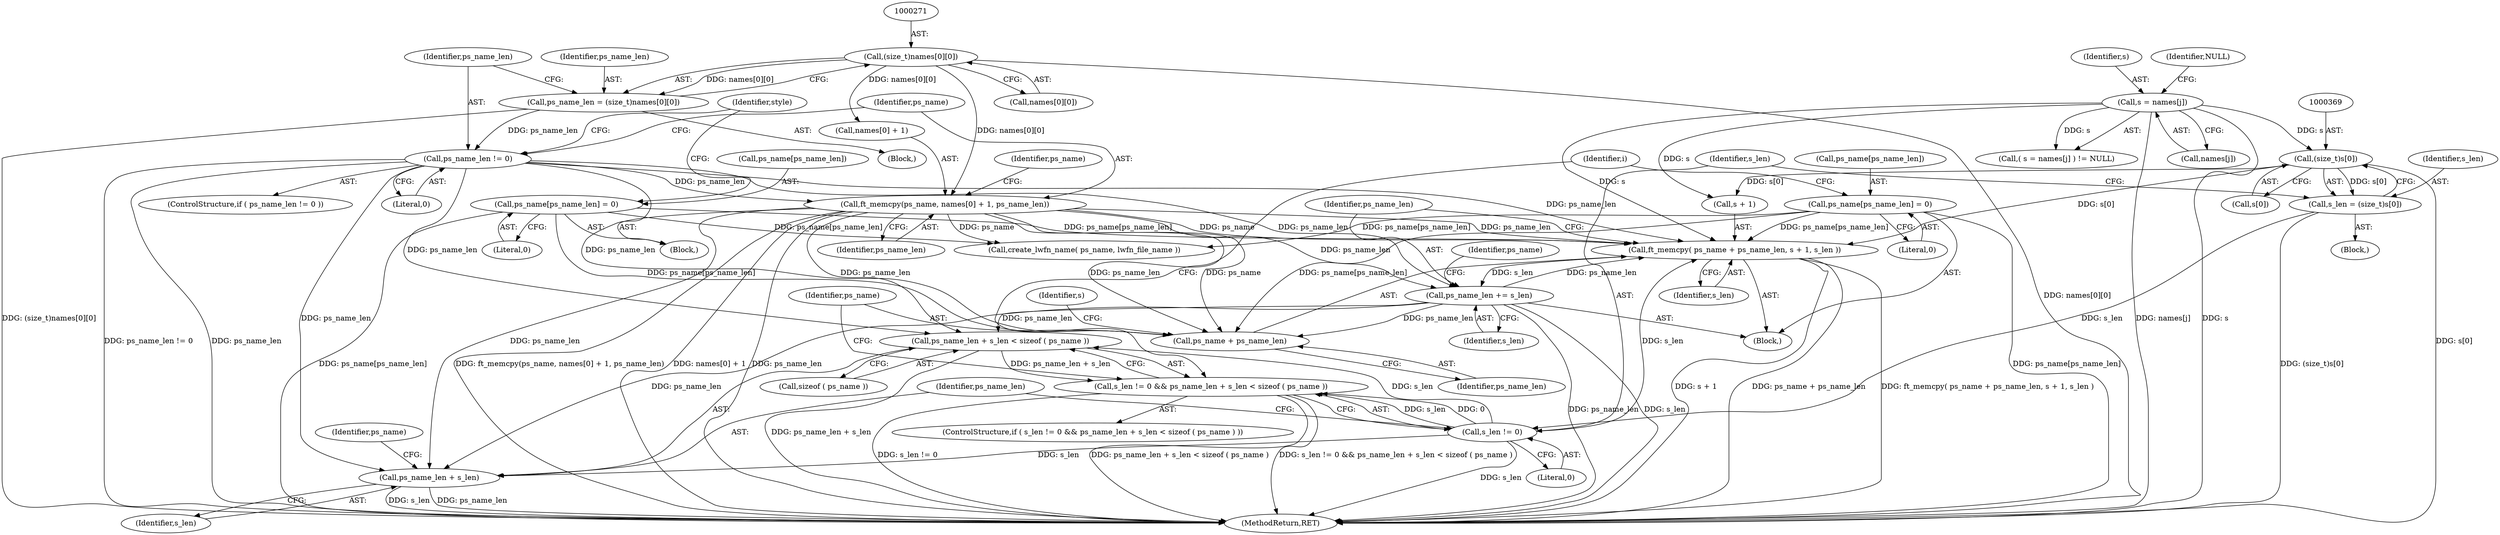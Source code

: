 digraph "0_savannah_18a8f0d9943369449bc4de92d411c78fb08d616c@API" {
"1000385" [label="(Call,ft_memcpy( ps_name + ps_name_len, s + 1, s_len ))"];
"1000396" [label="(Call,ps_name[ps_name_len] = 0)"];
"1000295" [label="(Call,ps_name[ps_name_len] = 0)"];
"1000282" [label="(Call,ft_memcpy(ps_name, names[0] + 1, ps_name_len))"];
"1000270" [label="(Call,(size_t)names[0][0])"];
"1000278" [label="(Call,ps_name_len != 0)"];
"1000268" [label="(Call,ps_name_len = (size_t)names[0][0])"];
"1000393" [label="(Call,ps_name_len += s_len)"];
"1000385" [label="(Call,ft_memcpy( ps_name + ps_name_len, s + 1, s_len ))"];
"1000368" [label="(Call,(size_t)s[0])"];
"1000358" [label="(Call,s = names[j])"];
"1000375" [label="(Call,s_len != 0)"];
"1000366" [label="(Call,s_len = (size_t)s[0])"];
"1000378" [label="(Call,ps_name_len + s_len < sizeof ( ps_name ))"];
"1000374" [label="(Call,s_len != 0 && ps_name_len + s_len < sizeof ( ps_name ))"];
"1000379" [label="(Call,ps_name_len + s_len)"];
"1000386" [label="(Call,ps_name + ps_name_len)"];
"1000283" [label="(Identifier,ps_name)"];
"1000379" [label="(Call,ps_name_len + s_len)"];
"1000383" [label="(Identifier,ps_name)"];
"1000381" [label="(Identifier,s_len)"];
"1000278" [label="(Call,ps_name_len != 0)"];
"1000277" [label="(ControlStructure,if ( ps_name_len != 0 ))"];
"1000394" [label="(Identifier,ps_name_len)"];
"1000393" [label="(Call,ps_name_len += s_len)"];
"1000360" [label="(Call,names[j])"];
"1000282" [label="(Call,ft_memcpy(ps_name, names[0] + 1, ps_name_len))"];
"1000364" [label="(Block,)"];
"1000382" [label="(Call,sizeof ( ps_name ))"];
"1000281" [label="(Block,)"];
"1000296" [label="(Call,ps_name[ps_name_len])"];
"1000305" [label="(Identifier,style)"];
"1000363" [label="(Identifier,NULL)"];
"1000373" [label="(ControlStructure,if ( s_len != 0 && ps_name_len + s_len < sizeof ( ps_name ) ))"];
"1000292" [label="(Identifier,ps_name)"];
"1000270" [label="(Call,(size_t)names[0][0])"];
"1000358" [label="(Call,s = names[j])"];
"1000299" [label="(Literal,0)"];
"1000268" [label="(Call,ps_name_len = (size_t)names[0][0])"];
"1000359" [label="(Identifier,s)"];
"1000401" [label="(Call,create_lwfn_name( ps_name, lwfn_file_name ))"];
"1000380" [label="(Identifier,ps_name_len)"];
"1000266" [label="(Block,)"];
"1000375" [label="(Call,s_len != 0)"];
"1000357" [label="(Call,( s = names[j] ) != NULL)"];
"1000378" [label="(Call,ps_name_len + s_len < sizeof ( ps_name ))"];
"1000395" [label="(Identifier,s_len)"];
"1000404" [label="(MethodReturn,RET)"];
"1000386" [label="(Call,ps_name + ps_name_len)"];
"1000376" [label="(Identifier,s_len)"];
"1000284" [label="(Call,names[0] + 1)"];
"1000280" [label="(Literal,0)"];
"1000397" [label="(Call,ps_name[ps_name_len])"];
"1000388" [label="(Identifier,ps_name_len)"];
"1000390" [label="(Identifier,s)"];
"1000269" [label="(Identifier,ps_name_len)"];
"1000370" [label="(Call,s[0])"];
"1000384" [label="(Block,)"];
"1000374" [label="(Call,s_len != 0 && ps_name_len + s_len < sizeof ( ps_name ))"];
"1000392" [label="(Identifier,s_len)"];
"1000377" [label="(Literal,0)"];
"1000398" [label="(Identifier,ps_name)"];
"1000368" [label="(Call,(size_t)s[0])"];
"1000387" [label="(Identifier,ps_name)"];
"1000272" [label="(Call,names[0][0])"];
"1000366" [label="(Call,s_len = (size_t)s[0])"];
"1000341" [label="(Identifier,i)"];
"1000367" [label="(Identifier,s_len)"];
"1000385" [label="(Call,ft_memcpy( ps_name + ps_name_len, s + 1, s_len ))"];
"1000396" [label="(Call,ps_name[ps_name_len] = 0)"];
"1000295" [label="(Call,ps_name[ps_name_len] = 0)"];
"1000389" [label="(Call,s + 1)"];
"1000400" [label="(Literal,0)"];
"1000279" [label="(Identifier,ps_name_len)"];
"1000289" [label="(Identifier,ps_name_len)"];
"1000385" -> "1000384"  [label="AST: "];
"1000385" -> "1000392"  [label="CFG: "];
"1000386" -> "1000385"  [label="AST: "];
"1000389" -> "1000385"  [label="AST: "];
"1000392" -> "1000385"  [label="AST: "];
"1000394" -> "1000385"  [label="CFG: "];
"1000385" -> "1000404"  [label="DDG: s + 1"];
"1000385" -> "1000404"  [label="DDG: ps_name + ps_name_len"];
"1000385" -> "1000404"  [label="DDG: ft_memcpy( ps_name + ps_name_len, s + 1, s_len )"];
"1000396" -> "1000385"  [label="DDG: ps_name[ps_name_len]"];
"1000295" -> "1000385"  [label="DDG: ps_name[ps_name_len]"];
"1000282" -> "1000385"  [label="DDG: ps_name"];
"1000282" -> "1000385"  [label="DDG: ps_name_len"];
"1000393" -> "1000385"  [label="DDG: ps_name_len"];
"1000278" -> "1000385"  [label="DDG: ps_name_len"];
"1000368" -> "1000385"  [label="DDG: s[0]"];
"1000358" -> "1000385"  [label="DDG: s"];
"1000375" -> "1000385"  [label="DDG: s_len"];
"1000385" -> "1000393"  [label="DDG: s_len"];
"1000396" -> "1000384"  [label="AST: "];
"1000396" -> "1000400"  [label="CFG: "];
"1000397" -> "1000396"  [label="AST: "];
"1000400" -> "1000396"  [label="AST: "];
"1000341" -> "1000396"  [label="CFG: "];
"1000396" -> "1000404"  [label="DDG: ps_name[ps_name_len]"];
"1000396" -> "1000386"  [label="DDG: ps_name[ps_name_len]"];
"1000396" -> "1000401"  [label="DDG: ps_name[ps_name_len]"];
"1000295" -> "1000281"  [label="AST: "];
"1000295" -> "1000299"  [label="CFG: "];
"1000296" -> "1000295"  [label="AST: "];
"1000299" -> "1000295"  [label="AST: "];
"1000305" -> "1000295"  [label="CFG: "];
"1000295" -> "1000404"  [label="DDG: ps_name[ps_name_len]"];
"1000295" -> "1000386"  [label="DDG: ps_name[ps_name_len]"];
"1000295" -> "1000401"  [label="DDG: ps_name[ps_name_len]"];
"1000282" -> "1000281"  [label="AST: "];
"1000282" -> "1000289"  [label="CFG: "];
"1000283" -> "1000282"  [label="AST: "];
"1000284" -> "1000282"  [label="AST: "];
"1000289" -> "1000282"  [label="AST: "];
"1000292" -> "1000282"  [label="CFG: "];
"1000282" -> "1000404"  [label="DDG: ft_memcpy(ps_name, names[0] + 1, ps_name_len)"];
"1000282" -> "1000404"  [label="DDG: names[0] + 1"];
"1000282" -> "1000404"  [label="DDG: ps_name_len"];
"1000270" -> "1000282"  [label="DDG: names[0][0]"];
"1000278" -> "1000282"  [label="DDG: ps_name_len"];
"1000282" -> "1000378"  [label="DDG: ps_name_len"];
"1000282" -> "1000379"  [label="DDG: ps_name_len"];
"1000282" -> "1000386"  [label="DDG: ps_name"];
"1000282" -> "1000386"  [label="DDG: ps_name_len"];
"1000282" -> "1000393"  [label="DDG: ps_name_len"];
"1000282" -> "1000401"  [label="DDG: ps_name"];
"1000270" -> "1000268"  [label="AST: "];
"1000270" -> "1000272"  [label="CFG: "];
"1000271" -> "1000270"  [label="AST: "];
"1000272" -> "1000270"  [label="AST: "];
"1000268" -> "1000270"  [label="CFG: "];
"1000270" -> "1000404"  [label="DDG: names[0][0]"];
"1000270" -> "1000268"  [label="DDG: names[0][0]"];
"1000270" -> "1000284"  [label="DDG: names[0][0]"];
"1000278" -> "1000277"  [label="AST: "];
"1000278" -> "1000280"  [label="CFG: "];
"1000279" -> "1000278"  [label="AST: "];
"1000280" -> "1000278"  [label="AST: "];
"1000283" -> "1000278"  [label="CFG: "];
"1000305" -> "1000278"  [label="CFG: "];
"1000278" -> "1000404"  [label="DDG: ps_name_len != 0"];
"1000278" -> "1000404"  [label="DDG: ps_name_len"];
"1000268" -> "1000278"  [label="DDG: ps_name_len"];
"1000278" -> "1000378"  [label="DDG: ps_name_len"];
"1000278" -> "1000379"  [label="DDG: ps_name_len"];
"1000278" -> "1000386"  [label="DDG: ps_name_len"];
"1000278" -> "1000393"  [label="DDG: ps_name_len"];
"1000268" -> "1000266"  [label="AST: "];
"1000269" -> "1000268"  [label="AST: "];
"1000279" -> "1000268"  [label="CFG: "];
"1000268" -> "1000404"  [label="DDG: (size_t)names[0][0]"];
"1000393" -> "1000384"  [label="AST: "];
"1000393" -> "1000395"  [label="CFG: "];
"1000394" -> "1000393"  [label="AST: "];
"1000395" -> "1000393"  [label="AST: "];
"1000398" -> "1000393"  [label="CFG: "];
"1000393" -> "1000404"  [label="DDG: ps_name_len"];
"1000393" -> "1000404"  [label="DDG: s_len"];
"1000393" -> "1000378"  [label="DDG: ps_name_len"];
"1000393" -> "1000379"  [label="DDG: ps_name_len"];
"1000393" -> "1000386"  [label="DDG: ps_name_len"];
"1000368" -> "1000366"  [label="AST: "];
"1000368" -> "1000370"  [label="CFG: "];
"1000369" -> "1000368"  [label="AST: "];
"1000370" -> "1000368"  [label="AST: "];
"1000366" -> "1000368"  [label="CFG: "];
"1000368" -> "1000404"  [label="DDG: s[0]"];
"1000368" -> "1000366"  [label="DDG: s[0]"];
"1000358" -> "1000368"  [label="DDG: s"];
"1000368" -> "1000389"  [label="DDG: s[0]"];
"1000358" -> "1000357"  [label="AST: "];
"1000358" -> "1000360"  [label="CFG: "];
"1000359" -> "1000358"  [label="AST: "];
"1000360" -> "1000358"  [label="AST: "];
"1000363" -> "1000358"  [label="CFG: "];
"1000358" -> "1000404"  [label="DDG: names[j]"];
"1000358" -> "1000404"  [label="DDG: s"];
"1000358" -> "1000357"  [label="DDG: s"];
"1000358" -> "1000389"  [label="DDG: s"];
"1000375" -> "1000374"  [label="AST: "];
"1000375" -> "1000377"  [label="CFG: "];
"1000376" -> "1000375"  [label="AST: "];
"1000377" -> "1000375"  [label="AST: "];
"1000380" -> "1000375"  [label="CFG: "];
"1000374" -> "1000375"  [label="CFG: "];
"1000375" -> "1000404"  [label="DDG: s_len"];
"1000375" -> "1000374"  [label="DDG: s_len"];
"1000375" -> "1000374"  [label="DDG: 0"];
"1000366" -> "1000375"  [label="DDG: s_len"];
"1000375" -> "1000378"  [label="DDG: s_len"];
"1000375" -> "1000379"  [label="DDG: s_len"];
"1000366" -> "1000364"  [label="AST: "];
"1000367" -> "1000366"  [label="AST: "];
"1000376" -> "1000366"  [label="CFG: "];
"1000366" -> "1000404"  [label="DDG: (size_t)s[0]"];
"1000378" -> "1000374"  [label="AST: "];
"1000378" -> "1000382"  [label="CFG: "];
"1000379" -> "1000378"  [label="AST: "];
"1000382" -> "1000378"  [label="AST: "];
"1000374" -> "1000378"  [label="CFG: "];
"1000378" -> "1000404"  [label="DDG: ps_name_len + s_len"];
"1000378" -> "1000374"  [label="DDG: ps_name_len + s_len"];
"1000374" -> "1000373"  [label="AST: "];
"1000387" -> "1000374"  [label="CFG: "];
"1000341" -> "1000374"  [label="CFG: "];
"1000374" -> "1000404"  [label="DDG: s_len != 0"];
"1000374" -> "1000404"  [label="DDG: ps_name_len + s_len < sizeof ( ps_name )"];
"1000374" -> "1000404"  [label="DDG: s_len != 0 && ps_name_len + s_len < sizeof ( ps_name )"];
"1000379" -> "1000381"  [label="CFG: "];
"1000380" -> "1000379"  [label="AST: "];
"1000381" -> "1000379"  [label="AST: "];
"1000383" -> "1000379"  [label="CFG: "];
"1000379" -> "1000404"  [label="DDG: ps_name_len"];
"1000379" -> "1000404"  [label="DDG: s_len"];
"1000386" -> "1000388"  [label="CFG: "];
"1000387" -> "1000386"  [label="AST: "];
"1000388" -> "1000386"  [label="AST: "];
"1000390" -> "1000386"  [label="CFG: "];
}
